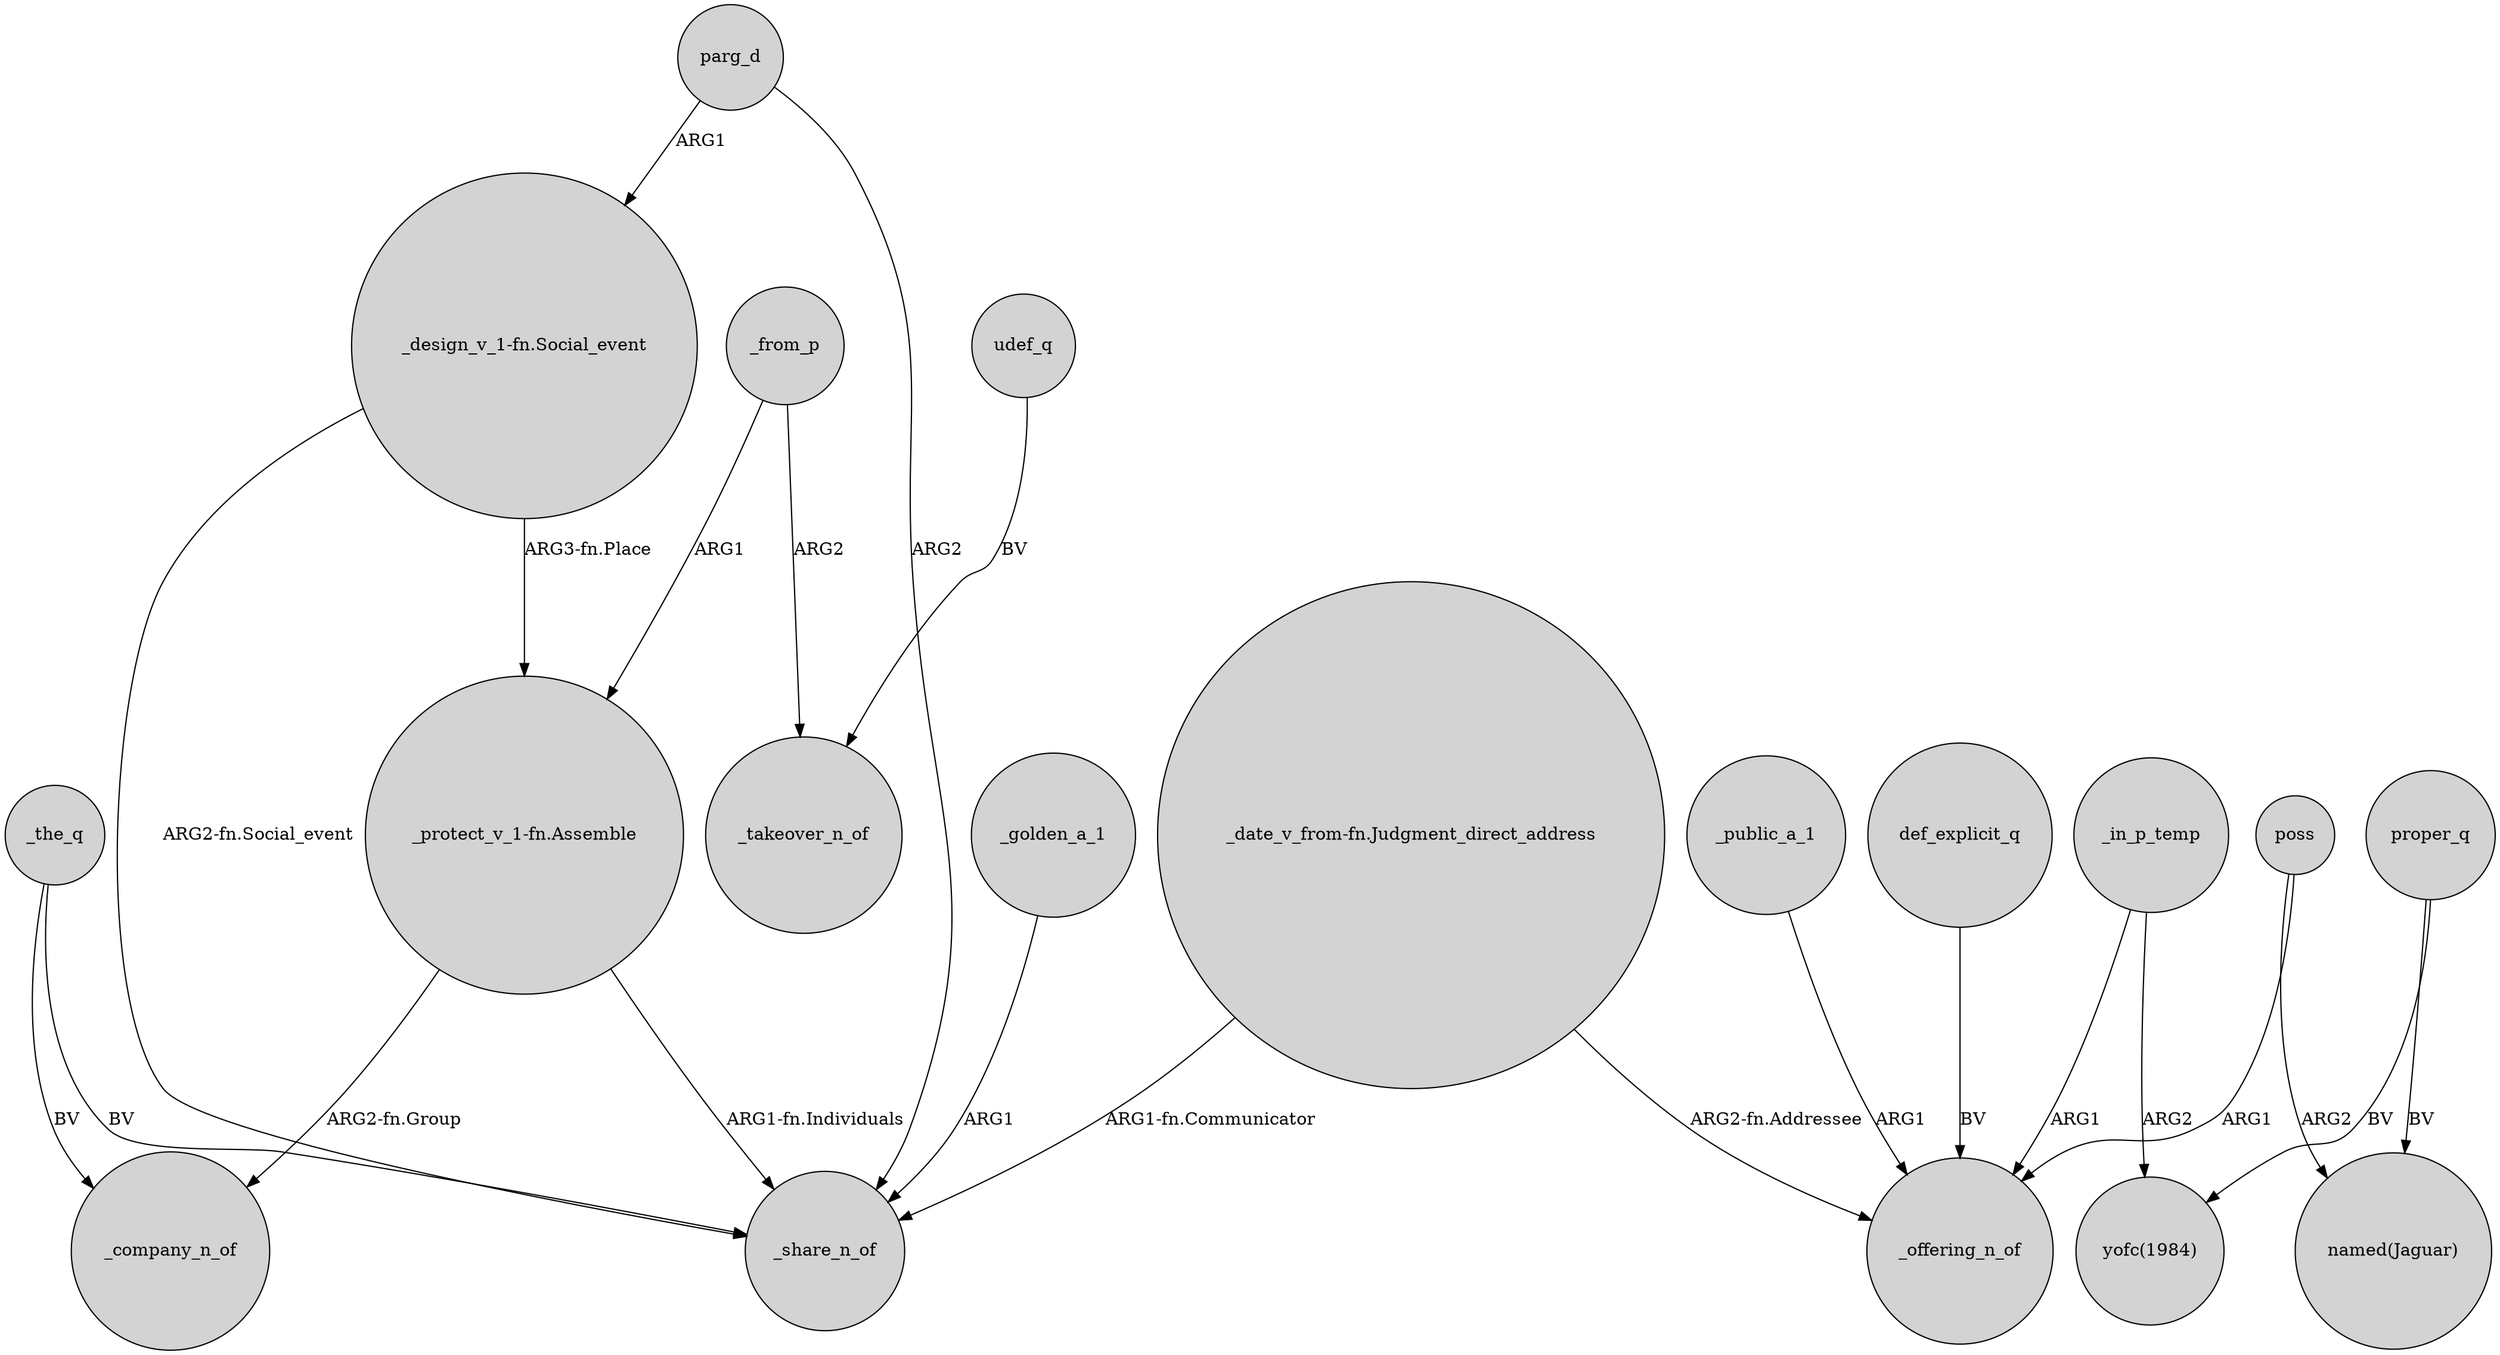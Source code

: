 digraph {
	node [shape=circle style=filled]
	_from_p -> "_protect_v_1-fn.Assemble" [label=ARG1]
	_the_q -> _share_n_of [label=BV]
	"_date_v_from-fn.Judgment_direct_address" -> _offering_n_of [label="ARG2-fn.Addressee"]
	"_protect_v_1-fn.Assemble" -> _share_n_of [label="ARG1-fn.Individuals"]
	"_date_v_from-fn.Judgment_direct_address" -> _share_n_of [label="ARG1-fn.Communicator"]
	_in_p_temp -> "yofc(1984)" [label=ARG2]
	parg_d -> "_design_v_1-fn.Social_event" [label=ARG1]
	udef_q -> _takeover_n_of [label=BV]
	_golden_a_1 -> _share_n_of [label=ARG1]
	def_explicit_q -> _offering_n_of [label=BV]
	poss -> "named(Jaguar)" [label=ARG2]
	proper_q -> "named(Jaguar)" [label=BV]
	_public_a_1 -> _offering_n_of [label=ARG1]
	poss -> _offering_n_of [label=ARG1]
	parg_d -> _share_n_of [label=ARG2]
	"_design_v_1-fn.Social_event" -> "_protect_v_1-fn.Assemble" [label="ARG3-fn.Place"]
	"_design_v_1-fn.Social_event" -> _share_n_of [label="ARG2-fn.Social_event"]
	_from_p -> _takeover_n_of [label=ARG2]
	_the_q -> _company_n_of [label=BV]
	"_protect_v_1-fn.Assemble" -> _company_n_of [label="ARG2-fn.Group"]
	_in_p_temp -> _offering_n_of [label=ARG1]
	proper_q -> "yofc(1984)" [label=BV]
}
